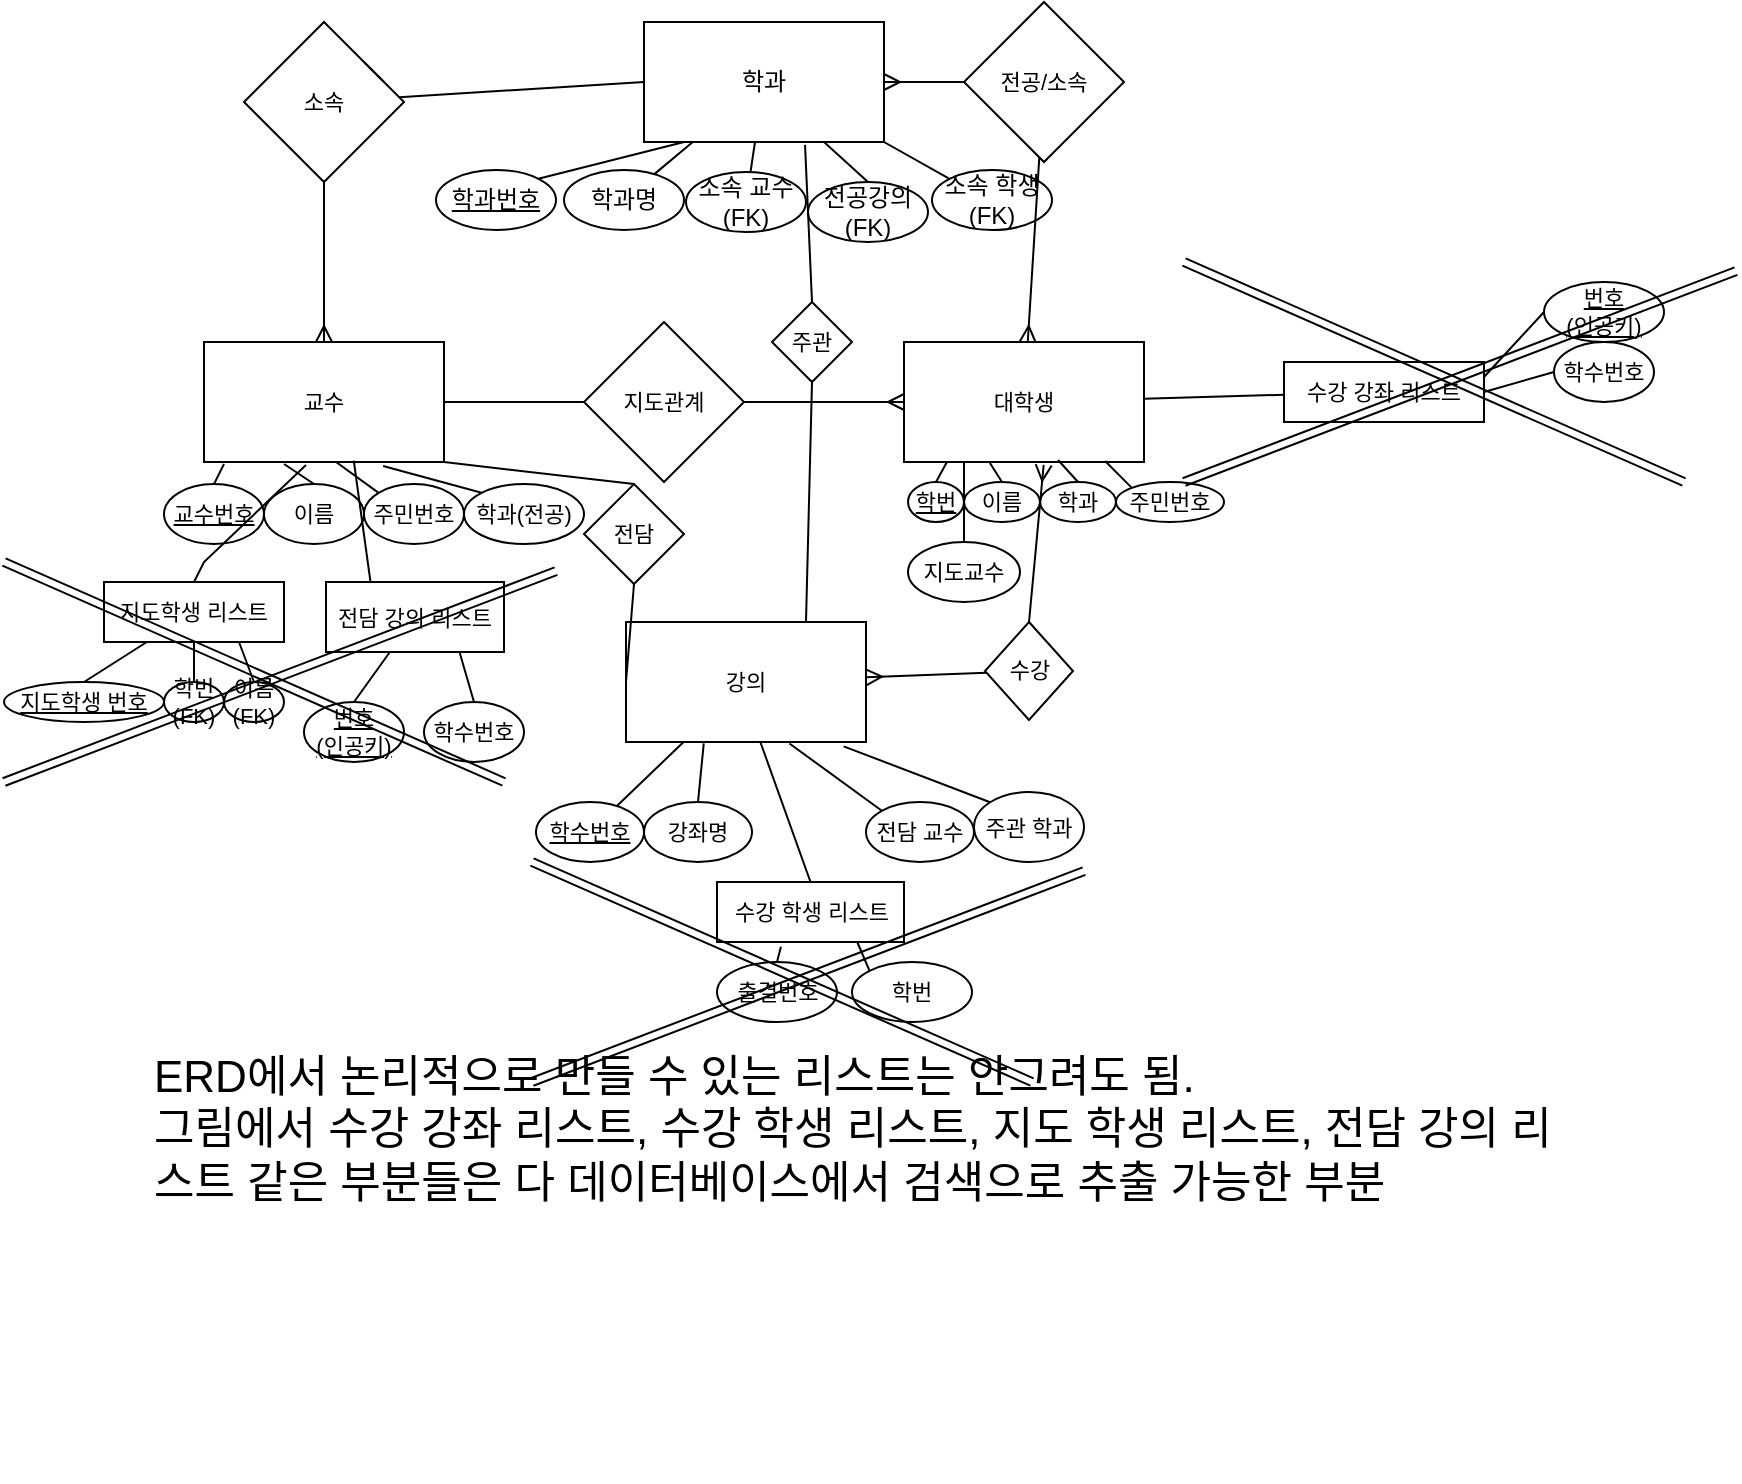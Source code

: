 <mxfile version="20.6.0" type="github">
  <diagram id="R2lEEEUBdFMjLlhIrx00" name="Page-1">
    <mxGraphModel dx="1718" dy="682" grid="1" gridSize="10" guides="1" tooltips="1" connect="1" arrows="1" fold="1" page="1" pageScale="1" pageWidth="850" pageHeight="1100" math="0" shadow="0" extFonts="Permanent Marker^https://fonts.googleapis.com/css?family=Permanent+Marker">
      <root>
        <mxCell id="0" />
        <mxCell id="1" parent="0" />
        <mxCell id="i1fImPro99F-rHj58Ylj-27" style="edgeStyle=none;shape=connector;rounded=0;orthogonalLoop=1;jettySize=auto;html=1;exitX=0.75;exitY=1;exitDx=0;exitDy=0;entryX=0.5;entryY=0;entryDx=0;entryDy=0;labelBackgroundColor=default;strokeColor=default;fontFamily=Helvetica;fontSize=11;fontColor=default;endArrow=none;endFill=0;" edge="1" parent="1" source="i1fImPro99F-rHj58Ylj-1" target="i1fImPro99F-rHj58Ylj-25">
          <mxGeometry relative="1" as="geometry" />
        </mxCell>
        <mxCell id="i1fImPro99F-rHj58Ylj-1" value="학과" style="rounded=0;whiteSpace=wrap;html=1;" vertex="1" parent="1">
          <mxGeometry x="270" y="40" width="120" height="60" as="geometry" />
        </mxCell>
        <mxCell id="i1fImPro99F-rHj58Ylj-7" value="" style="rounded=0;orthogonalLoop=1;jettySize=auto;html=1;endArrow=none;endFill=0;" edge="1" parent="1" source="i1fImPro99F-rHj58Ylj-2" target="i1fImPro99F-rHj58Ylj-1">
          <mxGeometry relative="1" as="geometry" />
        </mxCell>
        <mxCell id="i1fImPro99F-rHj58Ylj-2" value="소속 교수&lt;br&gt;(FK)" style="ellipse;whiteSpace=wrap;html=1;" vertex="1" parent="1">
          <mxGeometry x="291" y="115" width="60" height="30" as="geometry" />
        </mxCell>
        <mxCell id="i1fImPro99F-rHj58Ylj-8" style="orthogonalLoop=1;jettySize=auto;html=1;exitX=0;exitY=0;exitDx=0;exitDy=0;entryX=1;entryY=1;entryDx=0;entryDy=0;endArrow=none;endFill=0;rounded=0;" edge="1" parent="1" source="i1fImPro99F-rHj58Ylj-3" target="i1fImPro99F-rHj58Ylj-1">
          <mxGeometry relative="1" as="geometry" />
        </mxCell>
        <mxCell id="i1fImPro99F-rHj58Ylj-3" value="소속 학생&lt;br&gt;(FK)" style="ellipse;whiteSpace=wrap;html=1;" vertex="1" parent="1">
          <mxGeometry x="414" y="114" width="60" height="30" as="geometry" />
        </mxCell>
        <mxCell id="i1fImPro99F-rHj58Ylj-9" style="edgeStyle=none;shape=connector;rounded=0;orthogonalLoop=1;jettySize=auto;html=1;exitX=1;exitY=0;exitDx=0;exitDy=0;entryX=0.167;entryY=1;entryDx=0;entryDy=0;entryPerimeter=0;labelBackgroundColor=default;strokeColor=default;fontFamily=Helvetica;fontSize=11;fontColor=default;endArrow=none;endFill=0;" edge="1" parent="1" source="i1fImPro99F-rHj58Ylj-4" target="i1fImPro99F-rHj58Ylj-1">
          <mxGeometry relative="1" as="geometry" />
        </mxCell>
        <mxCell id="i1fImPro99F-rHj58Ylj-4" value="학과번호" style="ellipse;whiteSpace=wrap;html=1;fontStyle=4" vertex="1" parent="1">
          <mxGeometry x="166" y="114" width="60" height="30" as="geometry" />
        </mxCell>
        <mxCell id="i1fImPro99F-rHj58Ylj-6" value="" style="rounded=0;orthogonalLoop=1;jettySize=auto;html=1;endArrow=none;endFill=0;" edge="1" parent="1" source="i1fImPro99F-rHj58Ylj-5" target="i1fImPro99F-rHj58Ylj-1">
          <mxGeometry relative="1" as="geometry" />
        </mxCell>
        <mxCell id="i1fImPro99F-rHj58Ylj-5" value="학과명" style="ellipse;whiteSpace=wrap;html=1;" vertex="1" parent="1">
          <mxGeometry x="230" y="114" width="60" height="30" as="geometry" />
        </mxCell>
        <mxCell id="i1fImPro99F-rHj58Ylj-23" value="" style="edgeStyle=none;shape=connector;rounded=0;orthogonalLoop=1;jettySize=auto;html=1;labelBackgroundColor=default;strokeColor=default;fontFamily=Helvetica;fontSize=11;fontColor=default;endArrow=none;endFill=0;" edge="1" parent="1" source="i1fImPro99F-rHj58Ylj-10" target="i1fImPro99F-rHj58Ylj-16">
          <mxGeometry relative="1" as="geometry" />
        </mxCell>
        <mxCell id="i1fImPro99F-rHj58Ylj-10" value="교수" style="rounded=0;whiteSpace=wrap;html=1;fontFamily=Helvetica;fontSize=11;fontColor=default;" vertex="1" parent="1">
          <mxGeometry x="50" y="200" width="120" height="60" as="geometry" />
        </mxCell>
        <mxCell id="i1fImPro99F-rHj58Ylj-17" value="" style="edgeStyle=none;shape=connector;rounded=0;orthogonalLoop=1;jettySize=auto;html=1;labelBackgroundColor=default;strokeColor=default;fontFamily=Helvetica;fontSize=11;fontColor=default;endArrow=none;endFill=0;startArrow=ERmany;startFill=0;" edge="1" parent="1" source="i1fImPro99F-rHj58Ylj-11" target="i1fImPro99F-rHj58Ylj-15">
          <mxGeometry relative="1" as="geometry" />
        </mxCell>
        <mxCell id="i1fImPro99F-rHj58Ylj-11" value="대학생" style="rounded=0;whiteSpace=wrap;html=1;fontFamily=Helvetica;fontSize=11;fontColor=default;" vertex="1" parent="1">
          <mxGeometry x="400" y="200" width="120" height="60" as="geometry" />
        </mxCell>
        <mxCell id="i1fImPro99F-rHj58Ylj-12" value="강의" style="rounded=0;whiteSpace=wrap;html=1;fontFamily=Helvetica;fontSize=11;fontColor=default;" vertex="1" parent="1">
          <mxGeometry x="261" y="340" width="120" height="60" as="geometry" />
        </mxCell>
        <mxCell id="i1fImPro99F-rHj58Ylj-20" value="" style="edgeStyle=none;shape=connector;rounded=0;orthogonalLoop=1;jettySize=auto;html=1;labelBackgroundColor=default;strokeColor=default;fontFamily=Helvetica;fontSize=11;fontColor=default;endArrow=none;endFill=0;entryX=0;entryY=0.5;entryDx=0;entryDy=0;" edge="1" parent="1" source="i1fImPro99F-rHj58Ylj-13" target="i1fImPro99F-rHj58Ylj-1">
          <mxGeometry relative="1" as="geometry">
            <mxPoint x="260" y="72.857" as="targetPoint" />
          </mxGeometry>
        </mxCell>
        <mxCell id="i1fImPro99F-rHj58Ylj-22" value="" style="edgeStyle=none;shape=connector;rounded=0;orthogonalLoop=1;jettySize=auto;html=1;labelBackgroundColor=default;strokeColor=default;fontFamily=Helvetica;fontSize=11;fontColor=default;endArrow=ERmany;endFill=0;" edge="1" parent="1" source="i1fImPro99F-rHj58Ylj-13" target="i1fImPro99F-rHj58Ylj-10">
          <mxGeometry relative="1" as="geometry" />
        </mxCell>
        <mxCell id="i1fImPro99F-rHj58Ylj-13" value="소속" style="rhombus;whiteSpace=wrap;html=1;fontFamily=Helvetica;fontSize=11;fontColor=default;" vertex="1" parent="1">
          <mxGeometry x="70" y="40" width="80" height="80" as="geometry" />
        </mxCell>
        <mxCell id="i1fImPro99F-rHj58Ylj-18" value="" style="edgeStyle=none;shape=connector;rounded=0;orthogonalLoop=1;jettySize=auto;html=1;labelBackgroundColor=default;strokeColor=default;fontFamily=Helvetica;fontSize=11;fontColor=default;endArrow=ERmany;endFill=0;" edge="1" parent="1" source="i1fImPro99F-rHj58Ylj-15" target="i1fImPro99F-rHj58Ylj-1">
          <mxGeometry relative="1" as="geometry" />
        </mxCell>
        <mxCell id="i1fImPro99F-rHj58Ylj-15" value="전공/소속" style="rhombus;whiteSpace=wrap;html=1;fontFamily=Helvetica;fontSize=11;fontColor=default;" vertex="1" parent="1">
          <mxGeometry x="430" y="30" width="80" height="80" as="geometry" />
        </mxCell>
        <mxCell id="i1fImPro99F-rHj58Ylj-24" value="" style="edgeStyle=none;shape=connector;rounded=0;orthogonalLoop=1;jettySize=auto;html=1;labelBackgroundColor=default;strokeColor=default;fontFamily=Helvetica;fontSize=11;fontColor=default;endArrow=ERmany;endFill=0;" edge="1" parent="1" source="i1fImPro99F-rHj58Ylj-16" target="i1fImPro99F-rHj58Ylj-11">
          <mxGeometry relative="1" as="geometry" />
        </mxCell>
        <mxCell id="i1fImPro99F-rHj58Ylj-16" value="지도관계" style="rhombus;whiteSpace=wrap;html=1;fontFamily=Helvetica;fontSize=11;fontColor=default;" vertex="1" parent="1">
          <mxGeometry x="240" y="190" width="80" height="80" as="geometry" />
        </mxCell>
        <mxCell id="i1fImPro99F-rHj58Ylj-21" style="edgeStyle=none;shape=connector;rounded=0;orthogonalLoop=1;jettySize=auto;html=1;exitX=1;exitY=0;exitDx=0;exitDy=0;entryX=0.875;entryY=0.375;entryDx=0;entryDy=0;entryPerimeter=0;labelBackgroundColor=default;strokeColor=default;fontFamily=Helvetica;fontSize=11;fontColor=default;endArrow=none;endFill=0;" edge="1" parent="1" source="i1fImPro99F-rHj58Ylj-13" target="i1fImPro99F-rHj58Ylj-13">
          <mxGeometry relative="1" as="geometry" />
        </mxCell>
        <mxCell id="i1fImPro99F-rHj58Ylj-25" value="전공강의&lt;br&gt;(FK)" style="ellipse;whiteSpace=wrap;html=1;" vertex="1" parent="1">
          <mxGeometry x="352" y="120" width="60" height="30" as="geometry" />
        </mxCell>
        <mxCell id="i1fImPro99F-rHj58Ylj-40" style="edgeStyle=none;shape=connector;rounded=0;orthogonalLoop=1;jettySize=auto;html=1;exitX=0.5;exitY=0;exitDx=0;exitDy=0;entryX=0.25;entryY=1;entryDx=0;entryDy=0;labelBackgroundColor=default;strokeColor=default;fontFamily=Helvetica;fontSize=11;fontColor=default;endArrow=none;endFill=0;" edge="1" parent="1" source="i1fImPro99F-rHj58Ylj-29">
          <mxGeometry relative="1" as="geometry">
            <mxPoint x="60" y="261.02" as="targetPoint" />
          </mxGeometry>
        </mxCell>
        <mxCell id="i1fImPro99F-rHj58Ylj-29" value="&lt;u&gt;교수번호&lt;/u&gt;" style="ellipse;whiteSpace=wrap;html=1;fontFamily=Helvetica;fontSize=11;fontColor=default;" vertex="1" parent="1">
          <mxGeometry x="30" y="271.02" width="50" height="30" as="geometry" />
        </mxCell>
        <mxCell id="i1fImPro99F-rHj58Ylj-41" style="edgeStyle=none;shape=connector;rounded=0;orthogonalLoop=1;jettySize=auto;html=1;exitX=0.5;exitY=0;exitDx=0;exitDy=0;entryX=0.5;entryY=1;entryDx=0;entryDy=0;labelBackgroundColor=default;strokeColor=default;fontFamily=Helvetica;fontSize=11;fontColor=default;endArrow=none;endFill=0;" edge="1" parent="1" source="i1fImPro99F-rHj58Ylj-37">
          <mxGeometry relative="1" as="geometry">
            <mxPoint x="90" y="261.02" as="targetPoint" />
          </mxGeometry>
        </mxCell>
        <mxCell id="i1fImPro99F-rHj58Ylj-37" value="이름" style="ellipse;whiteSpace=wrap;html=1;fontFamily=Helvetica;fontSize=11;fontColor=default;" vertex="1" parent="1">
          <mxGeometry x="80" y="271.02" width="50" height="30" as="geometry" />
        </mxCell>
        <mxCell id="i1fImPro99F-rHj58Ylj-42" style="edgeStyle=none;shape=connector;rounded=0;orthogonalLoop=1;jettySize=auto;html=1;exitX=0;exitY=0;exitDx=0;exitDy=0;entryX=0.717;entryY=0.983;entryDx=0;entryDy=0;entryPerimeter=0;labelBackgroundColor=default;strokeColor=default;fontFamily=Helvetica;fontSize=11;fontColor=default;endArrow=none;endFill=0;" edge="1" parent="1" source="i1fImPro99F-rHj58Ylj-38">
          <mxGeometry relative="1" as="geometry">
            <mxPoint x="116.04" y="260.0" as="targetPoint" />
          </mxGeometry>
        </mxCell>
        <mxCell id="i1fImPro99F-rHj58Ylj-38" value="주민번호" style="ellipse;whiteSpace=wrap;html=1;fontFamily=Helvetica;fontSize=11;fontColor=default;" vertex="1" parent="1">
          <mxGeometry x="130" y="271.02" width="50" height="30" as="geometry" />
        </mxCell>
        <mxCell id="i1fImPro99F-rHj58Ylj-43" style="edgeStyle=none;shape=connector;rounded=0;orthogonalLoop=1;jettySize=auto;html=1;exitX=0;exitY=0;exitDx=0;exitDy=0;entryX=0.913;entryY=1.017;entryDx=0;entryDy=0;entryPerimeter=0;labelBackgroundColor=default;strokeColor=default;fontFamily=Helvetica;fontSize=11;fontColor=default;endArrow=none;endFill=0;" edge="1" parent="1" source="i1fImPro99F-rHj58Ylj-39">
          <mxGeometry relative="1" as="geometry">
            <mxPoint x="139.56" y="262.04" as="targetPoint" />
          </mxGeometry>
        </mxCell>
        <mxCell id="i1fImPro99F-rHj58Ylj-39" value="학과(전공)" style="ellipse;whiteSpace=wrap;html=1;fontFamily=Helvetica;fontSize=11;fontColor=default;" vertex="1" parent="1">
          <mxGeometry x="180" y="271.02" width="60" height="30" as="geometry" />
        </mxCell>
        <mxCell id="i1fImPro99F-rHj58Ylj-46" style="edgeStyle=none;shape=connector;rounded=0;orthogonalLoop=1;jettySize=auto;html=1;exitX=0.5;exitY=0;exitDx=0;exitDy=0;entryX=0.179;entryY=1;entryDx=0;entryDy=0;entryPerimeter=0;labelBackgroundColor=default;strokeColor=default;fontFamily=Helvetica;fontSize=11;fontColor=default;endArrow=none;endFill=0;" edge="1" parent="1" source="i1fImPro99F-rHj58Ylj-44" target="i1fImPro99F-rHj58Ylj-11">
          <mxGeometry relative="1" as="geometry" />
        </mxCell>
        <mxCell id="i1fImPro99F-rHj58Ylj-44" value="&lt;u&gt;학번&lt;/u&gt;" style="ellipse;whiteSpace=wrap;html=1;fontFamily=Helvetica;fontSize=11;fontColor=default;" vertex="1" parent="1">
          <mxGeometry x="402" y="270" width="28" height="20" as="geometry" />
        </mxCell>
        <mxCell id="i1fImPro99F-rHj58Ylj-47" style="edgeStyle=none;shape=connector;rounded=0;orthogonalLoop=1;jettySize=auto;html=1;exitX=0.5;exitY=0;exitDx=0;exitDy=0;entryX=0.358;entryY=1.008;entryDx=0;entryDy=0;entryPerimeter=0;labelBackgroundColor=default;strokeColor=default;fontFamily=Helvetica;fontSize=11;fontColor=default;endArrow=none;endFill=0;" edge="1" parent="1" source="i1fImPro99F-rHj58Ylj-45" target="i1fImPro99F-rHj58Ylj-11">
          <mxGeometry relative="1" as="geometry" />
        </mxCell>
        <mxCell id="i1fImPro99F-rHj58Ylj-45" value="이름" style="ellipse;whiteSpace=wrap;html=1;fontFamily=Helvetica;fontSize=11;fontColor=default;" vertex="1" parent="1">
          <mxGeometry x="430" y="270" width="38" height="20" as="geometry" />
        </mxCell>
        <mxCell id="i1fImPro99F-rHj58Ylj-50" style="edgeStyle=none;shape=connector;rounded=0;orthogonalLoop=1;jettySize=auto;html=1;exitX=0.5;exitY=0;exitDx=0;exitDy=0;entryX=0.642;entryY=0.983;entryDx=0;entryDy=0;entryPerimeter=0;labelBackgroundColor=default;strokeColor=default;fontFamily=Helvetica;fontSize=11;fontColor=default;endArrow=none;endFill=0;" edge="1" parent="1" source="i1fImPro99F-rHj58Ylj-48" target="i1fImPro99F-rHj58Ylj-11">
          <mxGeometry relative="1" as="geometry" />
        </mxCell>
        <mxCell id="i1fImPro99F-rHj58Ylj-48" value="학과" style="ellipse;whiteSpace=wrap;html=1;fontFamily=Helvetica;fontSize=11;fontColor=default;" vertex="1" parent="1">
          <mxGeometry x="468" y="270" width="38" height="20" as="geometry" />
        </mxCell>
        <mxCell id="i1fImPro99F-rHj58Ylj-51" style="edgeStyle=none;shape=connector;rounded=0;orthogonalLoop=1;jettySize=auto;html=1;exitX=0;exitY=0;exitDx=0;exitDy=0;entryX=0.838;entryY=0.992;entryDx=0;entryDy=0;entryPerimeter=0;labelBackgroundColor=default;strokeColor=default;fontFamily=Helvetica;fontSize=11;fontColor=default;endArrow=none;endFill=0;" edge="1" parent="1" source="i1fImPro99F-rHj58Ylj-49" target="i1fImPro99F-rHj58Ylj-11">
          <mxGeometry relative="1" as="geometry" />
        </mxCell>
        <mxCell id="i1fImPro99F-rHj58Ylj-49" value="주민번호" style="ellipse;whiteSpace=wrap;html=1;fontFamily=Helvetica;fontSize=11;fontColor=default;" vertex="1" parent="1">
          <mxGeometry x="506" y="270" width="54" height="20" as="geometry" />
        </mxCell>
        <mxCell id="i1fImPro99F-rHj58Ylj-53" style="edgeStyle=none;shape=connector;rounded=0;orthogonalLoop=1;jettySize=auto;html=1;exitX=0.5;exitY=0;exitDx=0;exitDy=0;entryX=0.25;entryY=1;entryDx=0;entryDy=0;labelBackgroundColor=default;strokeColor=default;fontFamily=Helvetica;fontSize=11;fontColor=default;endArrow=none;endFill=0;" edge="1" parent="1" source="i1fImPro99F-rHj58Ylj-52" target="i1fImPro99F-rHj58Ylj-11">
          <mxGeometry relative="1" as="geometry" />
        </mxCell>
        <mxCell id="i1fImPro99F-rHj58Ylj-52" value="지도교수" style="ellipse;whiteSpace=wrap;html=1;fontFamily=Helvetica;fontSize=11;fontColor=default;" vertex="1" parent="1">
          <mxGeometry x="402" y="300" width="56" height="30" as="geometry" />
        </mxCell>
        <mxCell id="i1fImPro99F-rHj58Ylj-57" style="edgeStyle=none;shape=connector;rounded=0;orthogonalLoop=1;jettySize=auto;html=1;exitX=0.5;exitY=0;exitDx=0;exitDy=0;entryX=0.425;entryY=1.025;entryDx=0;entryDy=0;entryPerimeter=0;labelBackgroundColor=default;strokeColor=default;fontFamily=Helvetica;fontSize=11;fontColor=default;endArrow=none;endFill=0;" edge="1" parent="1" source="i1fImPro99F-rHj58Ylj-55" target="i1fImPro99F-rHj58Ylj-10">
          <mxGeometry relative="1" as="geometry">
            <Array as="points">
              <mxPoint x="50" y="310" />
            </Array>
          </mxGeometry>
        </mxCell>
        <mxCell id="i1fImPro99F-rHj58Ylj-55" value="지도학생 리스트" style="rounded=0;whiteSpace=wrap;html=1;fontFamily=Helvetica;fontSize=11;fontColor=default;" vertex="1" parent="1">
          <mxGeometry y="320" width="90" height="30" as="geometry" />
        </mxCell>
        <mxCell id="i1fImPro99F-rHj58Ylj-59" style="edgeStyle=none;shape=connector;rounded=0;orthogonalLoop=1;jettySize=auto;html=1;exitX=0.5;exitY=0;exitDx=0;exitDy=0;labelBackgroundColor=default;strokeColor=default;fontFamily=Helvetica;fontSize=11;fontColor=default;endArrow=none;endFill=0;" edge="1" parent="1" source="i1fImPro99F-rHj58Ylj-58" target="i1fImPro99F-rHj58Ylj-55">
          <mxGeometry relative="1" as="geometry" />
        </mxCell>
        <mxCell id="i1fImPro99F-rHj58Ylj-58" value="지도학생 번호" style="ellipse;whiteSpace=wrap;html=1;fontFamily=Helvetica;fontSize=11;fontColor=default;fontStyle=4" vertex="1" parent="1">
          <mxGeometry x="-50" y="370" width="80" height="20" as="geometry" />
        </mxCell>
        <mxCell id="i1fImPro99F-rHj58Ylj-61" value="" style="edgeStyle=none;shape=connector;rounded=0;orthogonalLoop=1;jettySize=auto;html=1;labelBackgroundColor=default;strokeColor=default;fontFamily=Helvetica;fontSize=11;fontColor=default;endArrow=none;endFill=0;" edge="1" parent="1" source="i1fImPro99F-rHj58Ylj-60" target="i1fImPro99F-rHj58Ylj-55">
          <mxGeometry relative="1" as="geometry" />
        </mxCell>
        <mxCell id="i1fImPro99F-rHj58Ylj-60" value="학번&lt;br&gt;(FK)&lt;span style=&quot;color: rgba(0, 0, 0, 0); font-family: monospace; font-size: 0px; text-align: start;&quot;&gt;%3CmxGraphModel%3E%3Croot%3E%3CmxCell%20id%3D%220%22%2F%3E%3CmxCell%20id%3D%221%22%20parent%3D%220%22%2F%3E%3CmxCell%20id%3D%222%22%20value%3D%22%EB%8C%80%ED%95%99%EC%83%9D%22%20style%3D%22rounded%3D0%3BwhiteSpace%3Dwrap%3Bhtml%3D1%3BfontFamily%3DHelvetica%3BfontSize%3D11%3BfontColor%3Ddefault%3B%22%20vertex%3D%221%22%20parent%3D%221%22%3E%3CmxGeometry%20x%3D%22400%22%20y%3D%22200%22%20width%3D%22120%22%20height%3D%2260%22%20as%3D%22geometry%22%2F%3E%3C%2FmxCell%3E%3C%2Froot%3E%3C%2FmxGraphModel%3E&lt;/span&gt;" style="ellipse;whiteSpace=wrap;html=1;fontFamily=Helvetica;fontSize=11;fontColor=default;" vertex="1" parent="1">
          <mxGeometry x="30" y="370" width="30" height="20" as="geometry" />
        </mxCell>
        <mxCell id="i1fImPro99F-rHj58Ylj-63" style="edgeStyle=none;shape=connector;rounded=0;orthogonalLoop=1;jettySize=auto;html=1;exitX=0.5;exitY=0;exitDx=0;exitDy=0;entryX=0.75;entryY=1;entryDx=0;entryDy=0;labelBackgroundColor=default;strokeColor=default;fontFamily=Helvetica;fontSize=11;fontColor=default;endArrow=none;endFill=0;" edge="1" parent="1" source="i1fImPro99F-rHj58Ylj-62" target="i1fImPro99F-rHj58Ylj-55">
          <mxGeometry relative="1" as="geometry" />
        </mxCell>
        <mxCell id="i1fImPro99F-rHj58Ylj-62" value="이름&lt;br&gt;(FK)&lt;span style=&quot;color: rgba(0, 0, 0, 0); font-family: monospace; font-size: 0px; text-align: start;&quot;&gt;%3CmxGraphModel%3E%3Croot%3E%3CmxCell%20id%3D%220%22%2F%3E%3CmxCell%20id%3D%221%22%20parent%3D%220%22%2F%3E%3CmxCell%20id%3D%222%22%20value%3D%22%EB%8C%80%ED%95%99%EC%83%9D%22%20style%3D%22rounded%3D0%3BwhiteSpace%3Dwrap%3Bhtml%3D1%3BfontFamily%3DHelvetica%3BfontSize%3D11%3BfontColor%3Ddefault%3B%22%20vertex%3D%221%22%20parent%3D%221%22%3E%3CmxGeometry%20x%3D%22400%22%20y%3D%22200%22%20width%3D%22120%22%20height%3D%2260%22%20as%3D%22geometry%22%2F%3E%3C%2FmxCell%3E%3C%2Froot%3E%3C%2FmxGraphModel%3E&lt;/span&gt;" style="ellipse;whiteSpace=wrap;html=1;fontFamily=Helvetica;fontSize=11;fontColor=default;" vertex="1" parent="1">
          <mxGeometry x="60" y="370" width="30" height="20" as="geometry" />
        </mxCell>
        <mxCell id="i1fImPro99F-rHj58Ylj-65" value="" style="edgeStyle=none;shape=connector;rounded=0;orthogonalLoop=1;jettySize=auto;html=1;labelBackgroundColor=default;strokeColor=default;fontFamily=Helvetica;fontSize=11;fontColor=default;endArrow=none;endFill=0;" edge="1" parent="1" source="i1fImPro99F-rHj58Ylj-64" target="i1fImPro99F-rHj58Ylj-12">
          <mxGeometry relative="1" as="geometry" />
        </mxCell>
        <mxCell id="i1fImPro99F-rHj58Ylj-64" value="&lt;u&gt;학수번호&lt;/u&gt;" style="ellipse;whiteSpace=wrap;html=1;fontFamily=Helvetica;fontSize=11;fontColor=default;" vertex="1" parent="1">
          <mxGeometry x="216" y="430" width="54" height="30" as="geometry" />
        </mxCell>
        <mxCell id="i1fImPro99F-rHj58Ylj-68" style="edgeStyle=none;shape=connector;rounded=0;orthogonalLoop=1;jettySize=auto;html=1;exitX=0.5;exitY=0;exitDx=0;exitDy=0;entryX=0.324;entryY=1.012;entryDx=0;entryDy=0;entryPerimeter=0;labelBackgroundColor=default;strokeColor=default;fontFamily=Helvetica;fontSize=11;fontColor=default;endArrow=none;endFill=0;" edge="1" parent="1" source="i1fImPro99F-rHj58Ylj-66" target="i1fImPro99F-rHj58Ylj-12">
          <mxGeometry relative="1" as="geometry" />
        </mxCell>
        <mxCell id="i1fImPro99F-rHj58Ylj-66" value="강좌명" style="ellipse;whiteSpace=wrap;html=1;fontFamily=Helvetica;fontSize=11;fontColor=default;" vertex="1" parent="1">
          <mxGeometry x="270" y="430" width="54" height="30" as="geometry" />
        </mxCell>
        <mxCell id="i1fImPro99F-rHj58Ylj-73" style="edgeStyle=none;shape=connector;rounded=0;orthogonalLoop=1;jettySize=auto;html=1;exitX=0;exitY=0;exitDx=0;exitDy=0;entryX=0.681;entryY=1.012;entryDx=0;entryDy=0;entryPerimeter=0;labelBackgroundColor=default;strokeColor=default;fontFamily=Helvetica;fontSize=11;fontColor=default;endArrow=none;endFill=0;" edge="1" parent="1" source="i1fImPro99F-rHj58Ylj-72" target="i1fImPro99F-rHj58Ylj-12">
          <mxGeometry relative="1" as="geometry" />
        </mxCell>
        <mxCell id="i1fImPro99F-rHj58Ylj-72" value="전담 교수" style="ellipse;whiteSpace=wrap;html=1;fontFamily=Helvetica;fontSize=11;fontColor=default;" vertex="1" parent="1">
          <mxGeometry x="381" y="430" width="54" height="30" as="geometry" />
        </mxCell>
        <mxCell id="i1fImPro99F-rHj58Ylj-75" style="edgeStyle=none;shape=connector;rounded=0;orthogonalLoop=1;jettySize=auto;html=1;exitX=0;exitY=0;exitDx=0;exitDy=0;entryX=0.907;entryY=1.036;entryDx=0;entryDy=0;entryPerimeter=0;labelBackgroundColor=default;strokeColor=default;fontFamily=Helvetica;fontSize=11;fontColor=default;endArrow=none;endFill=0;" edge="1" parent="1" source="i1fImPro99F-rHj58Ylj-74" target="i1fImPro99F-rHj58Ylj-12">
          <mxGeometry relative="1" as="geometry" />
        </mxCell>
        <mxCell id="i1fImPro99F-rHj58Ylj-74" value="주관 학과" style="ellipse;whiteSpace=wrap;html=1;fontFamily=Helvetica;fontSize=11;fontColor=default;" vertex="1" parent="1">
          <mxGeometry x="435" y="425" width="55" height="35" as="geometry" />
        </mxCell>
        <mxCell id="i1fImPro99F-rHj58Ylj-78" style="edgeStyle=none;shape=connector;rounded=0;orthogonalLoop=1;jettySize=auto;html=1;exitX=0.25;exitY=0;exitDx=0;exitDy=0;entryX=0.624;entryY=0.988;entryDx=0;entryDy=0;entryPerimeter=0;labelBackgroundColor=default;strokeColor=default;fontFamily=Helvetica;fontSize=11;fontColor=default;startArrow=none;startFill=0;endArrow=none;endFill=0;" edge="1" parent="1" source="i1fImPro99F-rHj58Ylj-76" target="i1fImPro99F-rHj58Ylj-10">
          <mxGeometry relative="1" as="geometry" />
        </mxCell>
        <mxCell id="i1fImPro99F-rHj58Ylj-76" value="전담 강의 리스트" style="rounded=0;whiteSpace=wrap;html=1;fontFamily=Helvetica;fontSize=11;fontColor=default;" vertex="1" parent="1">
          <mxGeometry x="111" y="320" width="89" height="35" as="geometry" />
        </mxCell>
        <mxCell id="i1fImPro99F-rHj58Ylj-81" style="edgeStyle=none;shape=connector;rounded=0;orthogonalLoop=1;jettySize=auto;html=1;exitX=0.5;exitY=0;exitDx=0;exitDy=0;entryX=0.671;entryY=1.024;entryDx=0;entryDy=0;entryPerimeter=0;labelBackgroundColor=default;strokeColor=default;fontFamily=Helvetica;fontSize=11;fontColor=default;startArrow=none;startFill=0;endArrow=none;endFill=0;" edge="1" parent="1" source="i1fImPro99F-rHj58Ylj-80" target="i1fImPro99F-rHj58Ylj-1">
          <mxGeometry relative="1" as="geometry" />
        </mxCell>
        <mxCell id="i1fImPro99F-rHj58Ylj-82" style="edgeStyle=none;shape=connector;rounded=0;orthogonalLoop=1;jettySize=auto;html=1;exitX=0.5;exitY=1;exitDx=0;exitDy=0;entryX=0.75;entryY=0;entryDx=0;entryDy=0;labelBackgroundColor=default;strokeColor=default;fontFamily=Helvetica;fontSize=11;fontColor=default;startArrow=none;startFill=0;endArrow=none;endFill=0;" edge="1" parent="1" source="i1fImPro99F-rHj58Ylj-80" target="i1fImPro99F-rHj58Ylj-12">
          <mxGeometry relative="1" as="geometry" />
        </mxCell>
        <mxCell id="i1fImPro99F-rHj58Ylj-80" value="주관" style="rhombus;whiteSpace=wrap;html=1;fontFamily=Helvetica;fontSize=11;fontColor=default;" vertex="1" parent="1">
          <mxGeometry x="334" y="180" width="40" height="40" as="geometry" />
        </mxCell>
        <mxCell id="i1fImPro99F-rHj58Ylj-86" style="edgeStyle=none;shape=connector;rounded=0;orthogonalLoop=1;jettySize=auto;html=1;exitX=0.5;exitY=1;exitDx=0;exitDy=0;labelBackgroundColor=default;strokeColor=default;fontFamily=Helvetica;fontSize=11;fontColor=default;startArrow=none;startFill=0;endArrow=none;endFill=0;entryX=0;entryY=0.5;entryDx=0;entryDy=0;" edge="1" parent="1" source="i1fImPro99F-rHj58Ylj-83" target="i1fImPro99F-rHj58Ylj-12">
          <mxGeometry relative="1" as="geometry">
            <mxPoint x="245.714" y="380.714" as="targetPoint" />
          </mxGeometry>
        </mxCell>
        <mxCell id="i1fImPro99F-rHj58Ylj-87" style="edgeStyle=none;shape=connector;rounded=0;orthogonalLoop=1;jettySize=auto;html=1;exitX=0.5;exitY=0;exitDx=0;exitDy=0;labelBackgroundColor=default;strokeColor=default;fontFamily=Helvetica;fontSize=11;fontColor=default;startArrow=none;startFill=0;endArrow=none;endFill=0;entryX=1;entryY=1;entryDx=0;entryDy=0;" edge="1" parent="1" source="i1fImPro99F-rHj58Ylj-83" target="i1fImPro99F-rHj58Ylj-10">
          <mxGeometry relative="1" as="geometry" />
        </mxCell>
        <mxCell id="i1fImPro99F-rHj58Ylj-83" value="전담" style="rhombus;whiteSpace=wrap;html=1;fontFamily=Helvetica;fontSize=11;fontColor=default;" vertex="1" parent="1">
          <mxGeometry x="240" y="271.02" width="50" height="50" as="geometry" />
        </mxCell>
        <mxCell id="i1fImPro99F-rHj58Ylj-89" value="" style="edgeStyle=none;shape=connector;rounded=0;orthogonalLoop=1;jettySize=auto;html=1;labelBackgroundColor=default;strokeColor=default;fontFamily=Helvetica;fontSize=11;fontColor=default;startArrow=none;startFill=0;endArrow=none;endFill=0;" edge="1" parent="1" source="i1fImPro99F-rHj58Ylj-88" target="i1fImPro99F-rHj58Ylj-11">
          <mxGeometry relative="1" as="geometry" />
        </mxCell>
        <mxCell id="i1fImPro99F-rHj58Ylj-88" value="수강 강좌 리스트" style="rounded=0;whiteSpace=wrap;html=1;fontFamily=Helvetica;fontSize=11;fontColor=default;" vertex="1" parent="1">
          <mxGeometry x="590" y="210" width="100" height="30" as="geometry" />
        </mxCell>
        <mxCell id="i1fImPro99F-rHj58Ylj-92" style="edgeStyle=none;shape=connector;rounded=0;orthogonalLoop=1;jettySize=auto;html=1;exitX=0;exitY=0.5;exitDx=0;exitDy=0;entryX=1;entryY=0.25;entryDx=0;entryDy=0;labelBackgroundColor=default;strokeColor=default;fontFamily=Helvetica;fontSize=11;fontColor=default;startArrow=none;startFill=0;endArrow=none;endFill=0;" edge="1" parent="1" source="i1fImPro99F-rHj58Ylj-90" target="i1fImPro99F-rHj58Ylj-88">
          <mxGeometry relative="1" as="geometry" />
        </mxCell>
        <mxCell id="i1fImPro99F-rHj58Ylj-90" value="번호&lt;br&gt;(인공키)" style="ellipse;whiteSpace=wrap;html=1;fontFamily=Helvetica;fontSize=11;fontColor=default;fontStyle=4" vertex="1" parent="1">
          <mxGeometry x="720" y="170" width="60" height="30" as="geometry" />
        </mxCell>
        <mxCell id="i1fImPro99F-rHj58Ylj-93" style="edgeStyle=none;shape=connector;rounded=0;orthogonalLoop=1;jettySize=auto;html=1;exitX=0;exitY=0.5;exitDx=0;exitDy=0;entryX=1;entryY=0.5;entryDx=0;entryDy=0;labelBackgroundColor=default;strokeColor=default;fontFamily=Helvetica;fontSize=11;fontColor=default;startArrow=none;startFill=0;endArrow=none;endFill=0;" edge="1" parent="1" source="i1fImPro99F-rHj58Ylj-91" target="i1fImPro99F-rHj58Ylj-88">
          <mxGeometry relative="1" as="geometry" />
        </mxCell>
        <mxCell id="i1fImPro99F-rHj58Ylj-91" value="학수번호" style="ellipse;whiteSpace=wrap;html=1;fontFamily=Helvetica;fontSize=11;fontColor=default;" vertex="1" parent="1">
          <mxGeometry x="725" y="200" width="50" height="30" as="geometry" />
        </mxCell>
        <mxCell id="i1fImPro99F-rHj58Ylj-96" style="edgeStyle=none;shape=connector;rounded=0;orthogonalLoop=1;jettySize=auto;html=1;exitX=0.5;exitY=0;exitDx=0;exitDy=0;entryX=0.582;entryY=1.024;entryDx=0;entryDy=0;entryPerimeter=0;labelBackgroundColor=default;strokeColor=default;fontFamily=Helvetica;fontSize=11;fontColor=default;startArrow=none;startFill=0;endArrow=ERmany;endFill=0;" edge="1" parent="1" source="i1fImPro99F-rHj58Ylj-94" target="i1fImPro99F-rHj58Ylj-11">
          <mxGeometry relative="1" as="geometry" />
        </mxCell>
        <mxCell id="i1fImPro99F-rHj58Ylj-97" value="" style="edgeStyle=none;shape=connector;rounded=0;orthogonalLoop=1;jettySize=auto;html=1;labelBackgroundColor=default;strokeColor=default;fontFamily=Helvetica;fontSize=11;fontColor=default;startArrow=none;startFill=0;endArrow=ERmany;endFill=0;" edge="1" parent="1" source="i1fImPro99F-rHj58Ylj-94" target="i1fImPro99F-rHj58Ylj-12">
          <mxGeometry relative="1" as="geometry" />
        </mxCell>
        <mxCell id="i1fImPro99F-rHj58Ylj-94" value="수강" style="rhombus;whiteSpace=wrap;html=1;fontFamily=Helvetica;fontSize=11;fontColor=default;" vertex="1" parent="1">
          <mxGeometry x="440.5" y="340" width="44" height="48.98" as="geometry" />
        </mxCell>
        <mxCell id="i1fImPro99F-rHj58Ylj-99" style="edgeStyle=none;shape=connector;rounded=0;orthogonalLoop=1;jettySize=auto;html=1;exitX=0.5;exitY=0;exitDx=0;exitDy=0;labelBackgroundColor=default;strokeColor=default;fontFamily=Helvetica;fontSize=11;fontColor=default;startArrow=none;startFill=0;endArrow=none;endFill=0;" edge="1" parent="1" source="i1fImPro99F-rHj58Ylj-98" target="i1fImPro99F-rHj58Ylj-76">
          <mxGeometry relative="1" as="geometry" />
        </mxCell>
        <mxCell id="i1fImPro99F-rHj58Ylj-98" value="&lt;u&gt;번호&lt;br&gt;(인공키)&lt;/u&gt;" style="ellipse;whiteSpace=wrap;html=1;fontFamily=Helvetica;fontSize=11;fontColor=default;" vertex="1" parent="1">
          <mxGeometry x="100" y="380" width="50" height="30" as="geometry" />
        </mxCell>
        <mxCell id="i1fImPro99F-rHj58Ylj-100" value="학수번호" style="ellipse;whiteSpace=wrap;html=1;fontFamily=Helvetica;fontSize=11;fontColor=default;" vertex="1" parent="1">
          <mxGeometry x="160" y="380" width="50" height="30" as="geometry" />
        </mxCell>
        <mxCell id="i1fImPro99F-rHj58Ylj-101" style="edgeStyle=none;shape=connector;rounded=0;orthogonalLoop=1;jettySize=auto;html=1;exitX=0.5;exitY=0;exitDx=0;exitDy=0;entryX=0.75;entryY=1;entryDx=0;entryDy=0;labelBackgroundColor=default;strokeColor=default;fontFamily=Helvetica;fontSize=11;fontColor=default;startArrow=none;startFill=0;endArrow=none;endFill=0;" edge="1" parent="1" source="i1fImPro99F-rHj58Ylj-100" target="i1fImPro99F-rHj58Ylj-76">
          <mxGeometry relative="1" as="geometry" />
        </mxCell>
        <mxCell id="i1fImPro99F-rHj58Ylj-104" style="edgeStyle=none;shape=connector;rounded=0;orthogonalLoop=1;jettySize=auto;html=1;exitX=0.5;exitY=0;exitDx=0;exitDy=0;entryX=0.559;entryY=0.996;entryDx=0;entryDy=0;entryPerimeter=0;labelBackgroundColor=default;strokeColor=default;fontFamily=Helvetica;fontSize=11;fontColor=default;startArrow=none;startFill=0;endArrow=none;endFill=0;" edge="1" parent="1" source="i1fImPro99F-rHj58Ylj-102" target="i1fImPro99F-rHj58Ylj-12">
          <mxGeometry relative="1" as="geometry" />
        </mxCell>
        <mxCell id="i1fImPro99F-rHj58Ylj-102" value="수강 학생 리스트" style="rounded=0;whiteSpace=wrap;html=1;fontFamily=Helvetica;fontSize=11;fontColor=default;" vertex="1" parent="1">
          <mxGeometry x="306.5" y="470" width="93.5" height="30" as="geometry" />
        </mxCell>
        <mxCell id="i1fImPro99F-rHj58Ylj-107" style="edgeStyle=none;shape=connector;rounded=0;orthogonalLoop=1;jettySize=auto;html=1;exitX=0.5;exitY=0;exitDx=0;exitDy=0;entryX=0.342;entryY=1.078;entryDx=0;entryDy=0;entryPerimeter=0;labelBackgroundColor=default;strokeColor=default;fontFamily=Helvetica;fontSize=11;fontColor=default;startArrow=none;startFill=0;endArrow=none;endFill=0;" edge="1" parent="1" source="i1fImPro99F-rHj58Ylj-105" target="i1fImPro99F-rHj58Ylj-102">
          <mxGeometry relative="1" as="geometry" />
        </mxCell>
        <mxCell id="i1fImPro99F-rHj58Ylj-105" value="출결번호" style="ellipse;whiteSpace=wrap;html=1;fontFamily=Helvetica;fontSize=11;fontColor=default;" vertex="1" parent="1">
          <mxGeometry x="306.5" y="510" width="60" height="30" as="geometry" />
        </mxCell>
        <mxCell id="i1fImPro99F-rHj58Ylj-108" style="edgeStyle=none;shape=connector;rounded=0;orthogonalLoop=1;jettySize=auto;html=1;exitX=0;exitY=0;exitDx=0;exitDy=0;entryX=0.75;entryY=1;entryDx=0;entryDy=0;labelBackgroundColor=default;strokeColor=default;fontFamily=Helvetica;fontSize=11;fontColor=default;startArrow=none;startFill=0;endArrow=none;endFill=0;" edge="1" parent="1" source="i1fImPro99F-rHj58Ylj-106" target="i1fImPro99F-rHj58Ylj-102">
          <mxGeometry relative="1" as="geometry" />
        </mxCell>
        <mxCell id="i1fImPro99F-rHj58Ylj-106" value="학번" style="ellipse;whiteSpace=wrap;html=1;fontFamily=Helvetica;fontSize=11;fontColor=default;" vertex="1" parent="1">
          <mxGeometry x="374" y="510" width="60" height="30" as="geometry" />
        </mxCell>
        <mxCell id="i1fImPro99F-rHj58Ylj-110" value="&lt;h1&gt;&lt;span style=&quot;font-weight: normal;&quot;&gt;ERD에서 논리적으로 만들 수 있는 리스트는 안그려도 됨. &lt;br&gt;그림에서 수강 강좌 리스트, 수강 학생 리스트, 지도 학생 리스트, 전담 강의 리스트 같은 부분들은 다 데이터베이스에서 검색으로 추출 가능한 부분&lt;/span&gt;&lt;/h1&gt;" style="text;html=1;strokeColor=none;fillColor=none;spacing=5;spacingTop=-20;whiteSpace=wrap;overflow=hidden;rounded=0;fontFamily=Helvetica;fontSize=11;fontColor=default;" vertex="1" parent="1">
          <mxGeometry x="20" y="550" width="720" height="220" as="geometry" />
        </mxCell>
        <mxCell id="i1fImPro99F-rHj58Ylj-111" value="" style="shape=link;html=1;rounded=0;labelBackgroundColor=default;strokeColor=default;fontFamily=Helvetica;fontSize=11;fontColor=default;startArrow=none;startFill=0;endArrow=none;endFill=0;" edge="1" parent="1">
          <mxGeometry width="100" relative="1" as="geometry">
            <mxPoint x="-50" y="420" as="sourcePoint" />
            <mxPoint x="226" y="314.57" as="targetPoint" />
          </mxGeometry>
        </mxCell>
        <mxCell id="i1fImPro99F-rHj58Ylj-112" value="" style="shape=link;html=1;rounded=0;labelBackgroundColor=default;strokeColor=default;fontFamily=Helvetica;fontSize=11;fontColor=default;startArrow=none;startFill=0;endArrow=none;endFill=0;" edge="1" parent="1">
          <mxGeometry width="100" relative="1" as="geometry">
            <mxPoint x="-50" y="310" as="sourcePoint" />
            <mxPoint x="200" y="420" as="targetPoint" />
          </mxGeometry>
        </mxCell>
        <mxCell id="i1fImPro99F-rHj58Ylj-113" value="" style="shape=link;html=1;rounded=0;labelBackgroundColor=default;strokeColor=default;fontFamily=Helvetica;fontSize=11;fontColor=default;startArrow=none;startFill=0;endArrow=none;endFill=0;" edge="1" parent="1">
          <mxGeometry width="100" relative="1" as="geometry">
            <mxPoint x="540" y="270" as="sourcePoint" />
            <mxPoint x="816" y="164.57" as="targetPoint" />
          </mxGeometry>
        </mxCell>
        <mxCell id="i1fImPro99F-rHj58Ylj-114" value="" style="shape=link;html=1;rounded=0;labelBackgroundColor=default;strokeColor=default;fontFamily=Helvetica;fontSize=11;fontColor=default;startArrow=none;startFill=0;endArrow=none;endFill=0;" edge="1" parent="1">
          <mxGeometry width="100" relative="1" as="geometry">
            <mxPoint x="540" y="160" as="sourcePoint" />
            <mxPoint x="790" y="270" as="targetPoint" />
          </mxGeometry>
        </mxCell>
        <mxCell id="i1fImPro99F-rHj58Ylj-115" value="" style="shape=link;html=1;rounded=0;labelBackgroundColor=default;strokeColor=default;fontFamily=Helvetica;fontSize=11;fontColor=default;startArrow=none;startFill=0;endArrow=none;endFill=0;" edge="1" parent="1">
          <mxGeometry width="100" relative="1" as="geometry">
            <mxPoint x="214" y="570" as="sourcePoint" />
            <mxPoint x="490" y="464.57" as="targetPoint" />
          </mxGeometry>
        </mxCell>
        <mxCell id="i1fImPro99F-rHj58Ylj-116" value="" style="shape=link;html=1;rounded=0;labelBackgroundColor=default;strokeColor=default;fontFamily=Helvetica;fontSize=11;fontColor=default;startArrow=none;startFill=0;endArrow=none;endFill=0;" edge="1" parent="1">
          <mxGeometry width="100" relative="1" as="geometry">
            <mxPoint x="214" y="460" as="sourcePoint" />
            <mxPoint x="464" y="570" as="targetPoint" />
          </mxGeometry>
        </mxCell>
      </root>
    </mxGraphModel>
  </diagram>
</mxfile>
